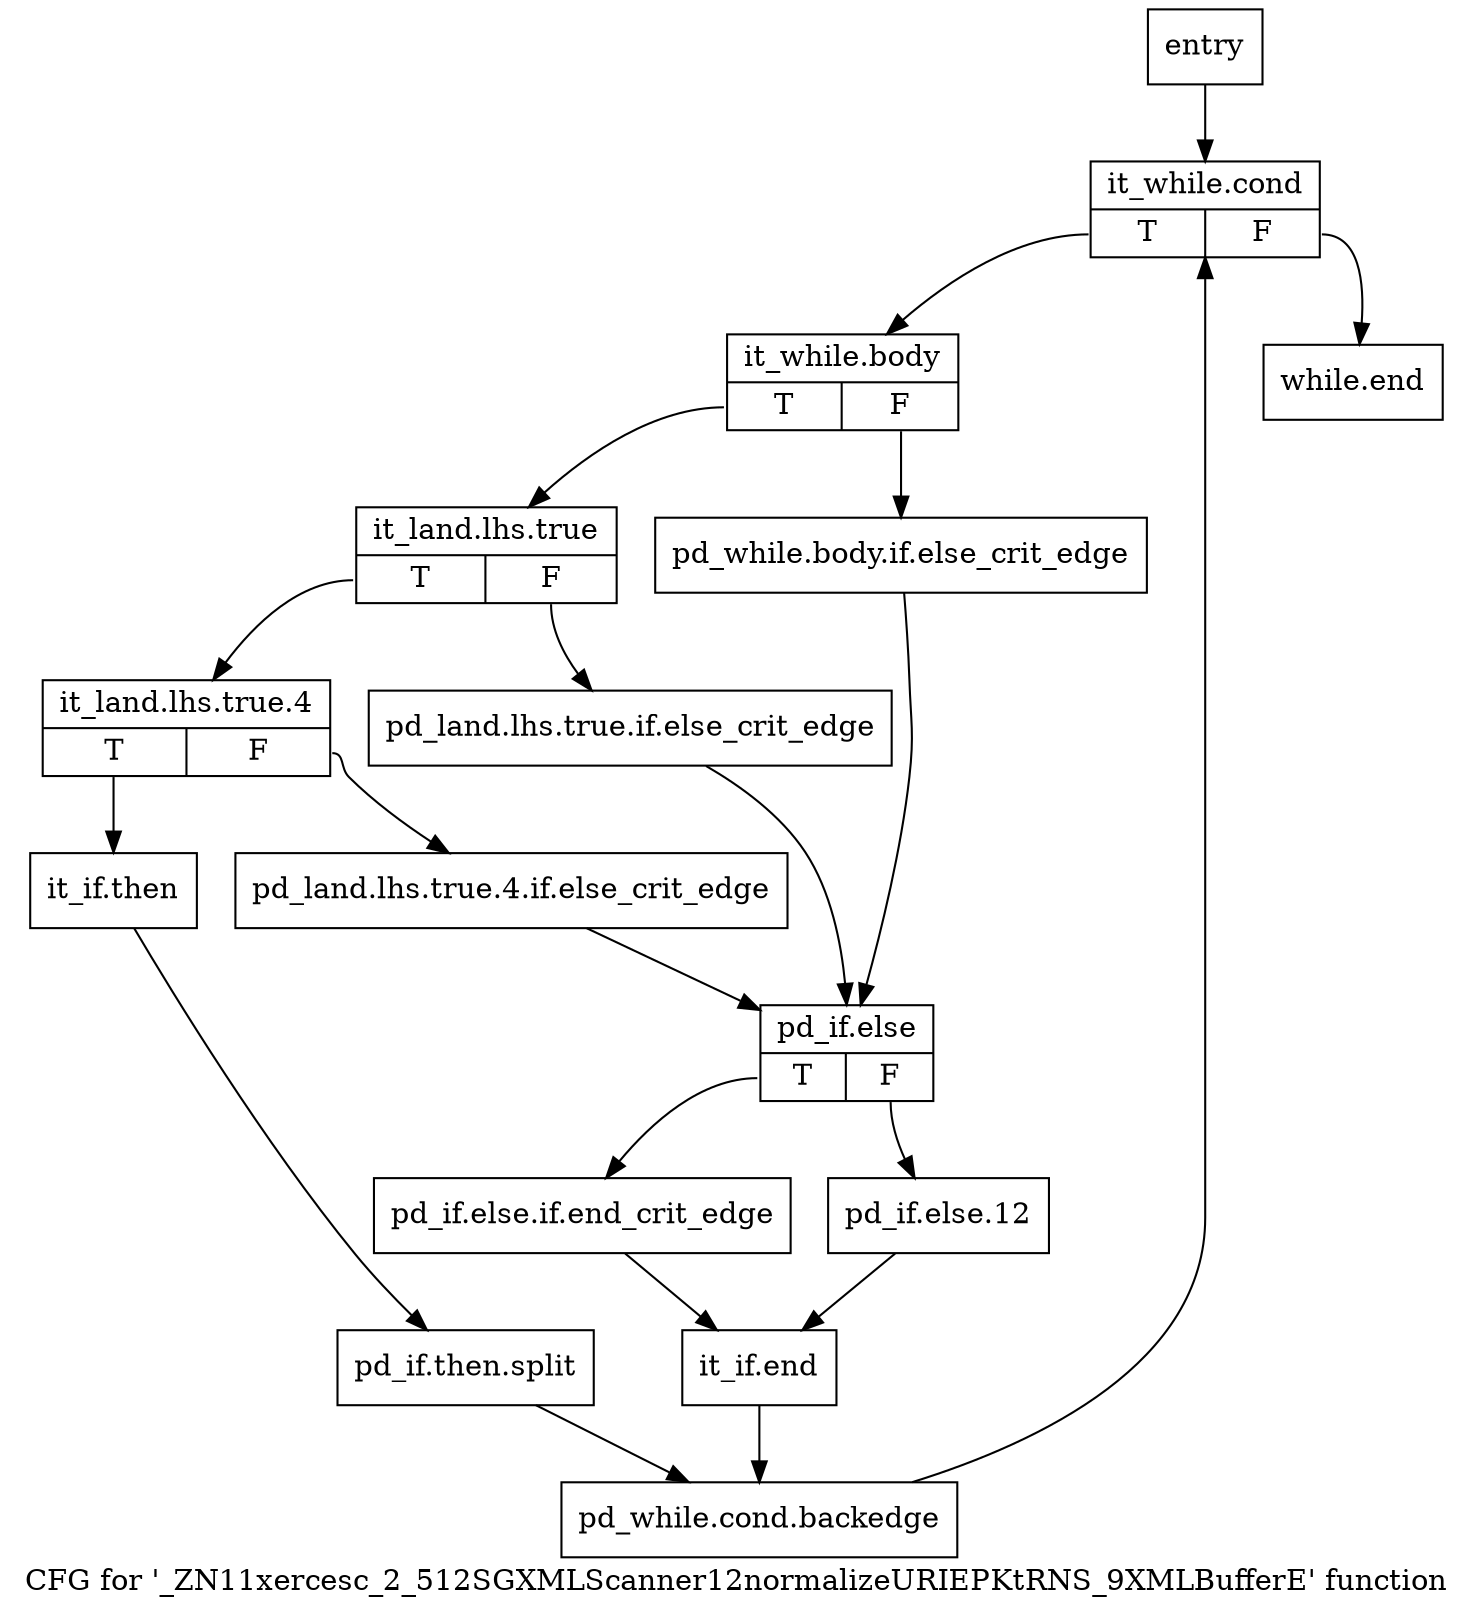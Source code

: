 digraph "CFG for '_ZN11xercesc_2_512SGXMLScanner12normalizeURIEPKtRNS_9XMLBufferE' function" {
	label="CFG for '_ZN11xercesc_2_512SGXMLScanner12normalizeURIEPKtRNS_9XMLBufferE' function";

	Node0x4566fb0 [shape=record,label="{entry}"];
	Node0x4566fb0 -> Node0x4567000;
	Node0x4567000 [shape=record,label="{it_while.cond|{<s0>T|<s1>F}}"];
	Node0x4567000:s0 -> Node0x4567050;
	Node0x4567000:s1 -> Node0x4567410;
	Node0x4567050 [shape=record,label="{it_while.body|{<s0>T|<s1>F}}"];
	Node0x4567050:s0 -> Node0x45670f0;
	Node0x4567050:s1 -> Node0x45670a0;
	Node0x45670a0 [shape=record,label="{pd_while.body.if.else_crit_edge}"];
	Node0x45670a0 -> Node0x4567280;
	Node0x45670f0 [shape=record,label="{it_land.lhs.true|{<s0>T|<s1>F}}"];
	Node0x45670f0:s0 -> Node0x4567190;
	Node0x45670f0:s1 -> Node0x4567140;
	Node0x4567140 [shape=record,label="{pd_land.lhs.true.if.else_crit_edge}"];
	Node0x4567140 -> Node0x4567280;
	Node0x4567190 [shape=record,label="{it_land.lhs.true.4|{<s0>T|<s1>F}}"];
	Node0x4567190:s0 -> Node0x4567230;
	Node0x4567190:s1 -> Node0x45671e0;
	Node0x45671e0 [shape=record,label="{pd_land.lhs.true.4.if.else_crit_edge}"];
	Node0x45671e0 -> Node0x4567280;
	Node0x4567230 [shape=record,label="{it_if.then}"];
	Node0x4567230 -> Node0xae97200;
	Node0xae97200 [shape=record,label="{pd_if.then.split}"];
	Node0xae97200 -> Node0x45673c0;
	Node0x4567280 [shape=record,label="{pd_if.else|{<s0>T|<s1>F}}"];
	Node0x4567280:s0 -> Node0x45672d0;
	Node0x4567280:s1 -> Node0x4567320;
	Node0x45672d0 [shape=record,label="{pd_if.else.if.end_crit_edge}"];
	Node0x45672d0 -> Node0x4567370;
	Node0x4567320 [shape=record,label="{pd_if.else.12}"];
	Node0x4567320 -> Node0x4567370;
	Node0x4567370 [shape=record,label="{it_if.end}"];
	Node0x4567370 -> Node0x45673c0;
	Node0x45673c0 [shape=record,label="{pd_while.cond.backedge}"];
	Node0x45673c0 -> Node0x4567000;
	Node0x4567410 [shape=record,label="{while.end}"];
}
